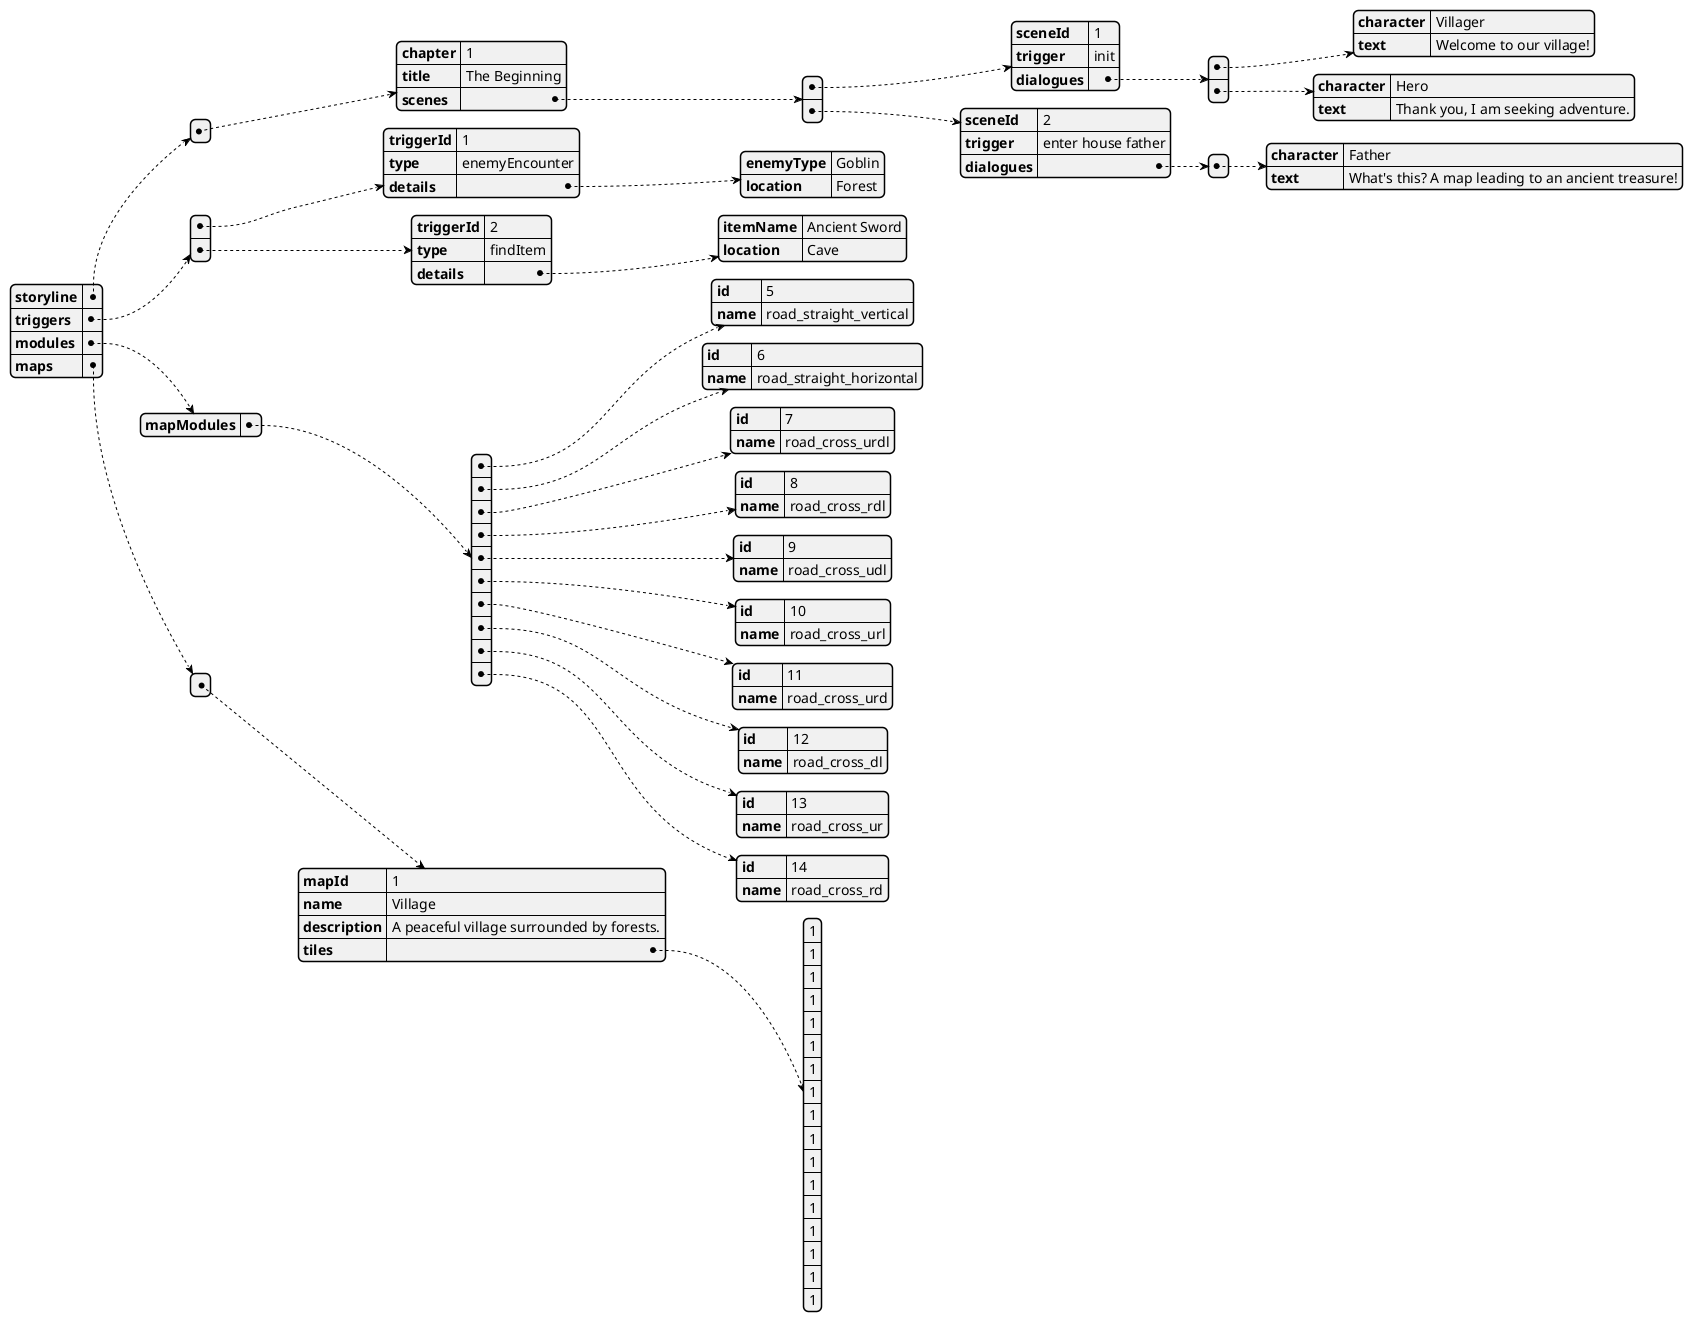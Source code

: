 @startjson
{
  "storyline": [
    {
      "chapter": "1",
      "title": "The Beginning",
      "scenes": [
        {
          "sceneId": "1",
          "trigger": "init",
          "dialogues": [
            {
              "character": "Villager",
              "text": "Welcome to our village!"
            },
            {
              "character": "Hero",
              "text": "Thank you, I am seeking adventure."
            }
          ]
        },
        {
          "sceneId": "2",
          "trigger": "enter house father",
          "dialogues": [
            {
              "character": "Father",
              "text": "What's this? A map leading to an ancient treasure!"
            }
          ]
        }
      ]
    }
  ],
  "triggers": [
    {
      "triggerId": "1",
      "type": "enemyEncounter",
      "details": {
        "enemyType": "Goblin",
        "location": "Forest"
      }
    },
    {
      "triggerId": "2",
      "type": "findItem",
      "details": {
        "itemName": "Ancient Sword",
        "location": "Cave"
      }
    }
  ],
  "modules": {
    "mapModules": [
      {"id": "5", "name": "road_straight_vertical"},
      {"id": "6", "name": "road_straight_horizontal"},
      {"id": "7", "name": "road_cross_urdl"},
      {"id": "8", "name": "road_cross_rdl"},
      {"id": "9", "name": "road_cross_udl"},
      {"id": "10", "name": "road_cross_url"},
      {"id": "11", "name": "road_cross_urd"},
      {"id": "12", "name": "road_cross_dl"},
      {"id": "13", "name": "road_cross_ur"},
      {"id": "14", "name": "road_cross_rd"}
    ]
  },
  "maps": [
    {
      "mapId": "1",
      "name": "Village",
      "description": "A peaceful village surrounded by forests.",
      "tiles": [
        "1", "1", "1", "1", "1", "1", "1", "1", "1", "1", "1", "1", "1", "1", "1", "1", "1"
      ]
    }
  ]
}
@endjson

